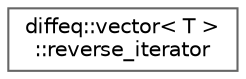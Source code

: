 digraph "Graphical Class Hierarchy"
{
 // LATEX_PDF_SIZE
  bgcolor="transparent";
  edge [fontname=Helvetica,fontsize=10,labelfontname=Helvetica,labelfontsize=10];
  node [fontname=Helvetica,fontsize=10,shape=box,height=0.2,width=0.4];
  rankdir="LR";
  Node0 [id="Node000000",label="diffeq::vector\< T \>\l::reverse_iterator",height=0.2,width=0.4,color="grey40", fillcolor="white", style="filled",URL="$classdiffeq_1_1vector_1_1reverse__iterator.html",tooltip="STL iterator class."];
}
